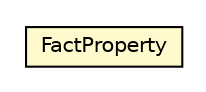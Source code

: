 #!/usr/local/bin/dot
#
# Class diagram 
# Generated by UMLGraph version 5.1 (http://www.umlgraph.org/)
#

digraph G {
	edge [fontname="Helvetica",fontsize=10,labelfontname="Helvetica",labelfontsize=10];
	node [fontname="Helvetica",fontsize=10,shape=plaintext];
	nodesep=0.25;
	ranksep=0.5;
	// org.universAAL.drools.models.FactProperty
	c5625354 [label=<<table title="org.universAAL.drools.models.FactProperty" border="0" cellborder="1" cellspacing="0" cellpadding="2" port="p" bgcolor="lemonChiffon" href="./FactProperty.html">
		<tr><td><table border="0" cellspacing="0" cellpadding="1">
<tr><td align="center" balign="center"> FactProperty </td></tr>
		</table></td></tr>
		</table>>, fontname="Helvetica", fontcolor="black", fontsize=10.0];
}

